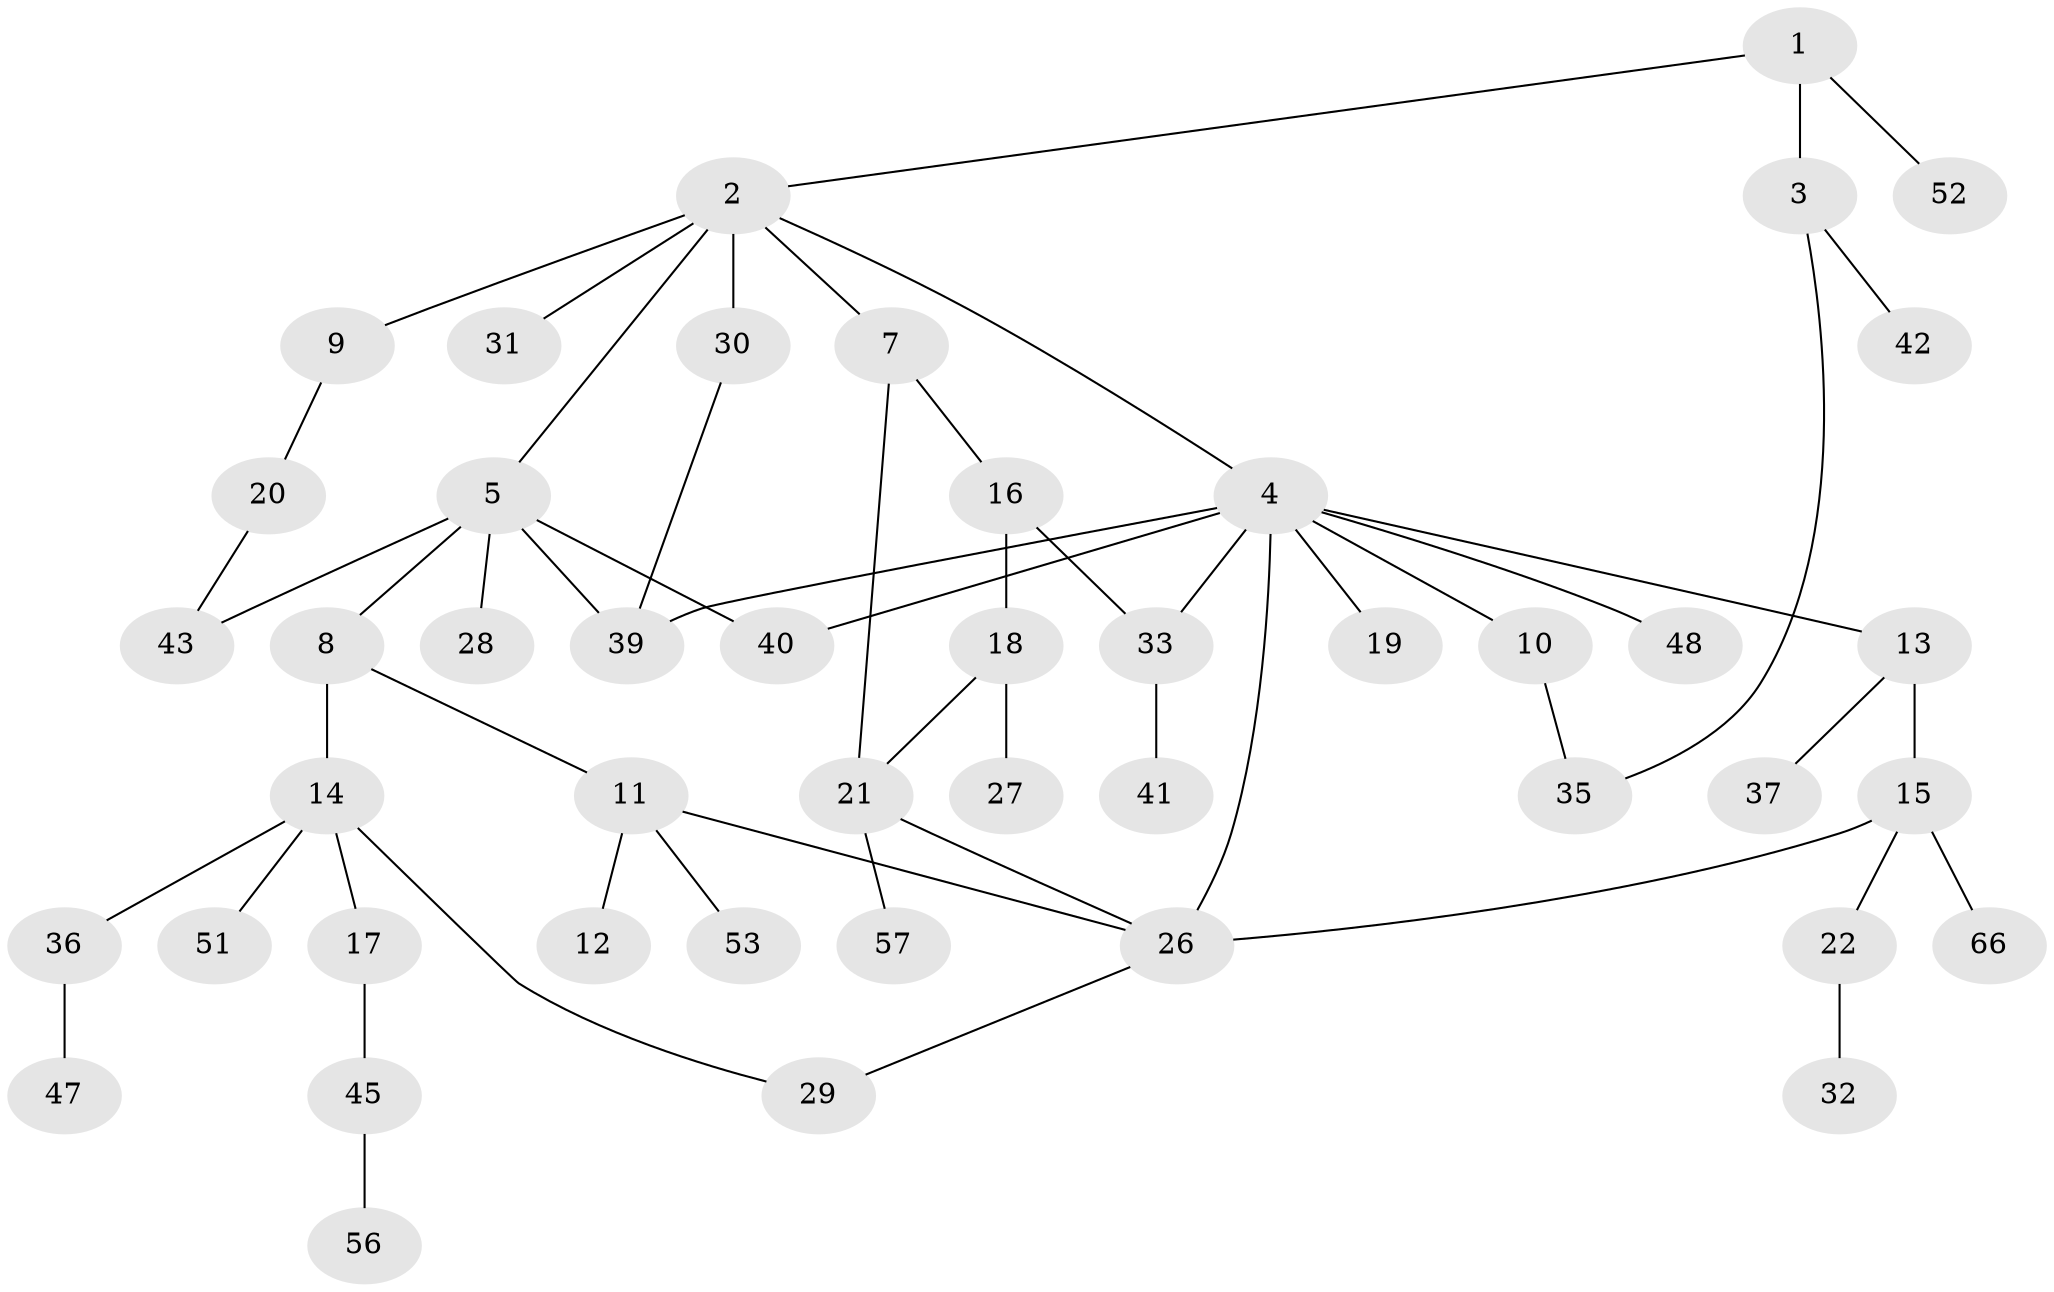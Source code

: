 // original degree distribution, {3: 0.21212121212121213, 7: 0.015151515151515152, 6: 0.030303030303030304, 4: 0.06060606060606061, 2: 0.24242424242424243, 1: 0.3787878787878788, 5: 0.06060606060606061}
// Generated by graph-tools (version 1.1) at 2025/17/03/04/25 18:17:02]
// undirected, 46 vertices, 56 edges
graph export_dot {
graph [start="1"]
  node [color=gray90,style=filled];
  1;
  2;
  3;
  4 [super="+6"];
  5 [super="+23+50"];
  7 [super="+25"];
  8;
  9;
  10;
  11;
  12;
  13;
  14;
  15;
  16;
  17;
  18;
  19;
  20 [super="+38"];
  21 [super="+64"];
  22 [super="+24"];
  26 [super="+58+55"];
  27 [super="+34"];
  28;
  29;
  30 [super="+44"];
  31;
  32;
  33;
  35 [super="+62+46+49"];
  36 [super="+60"];
  37;
  39 [super="+59"];
  40;
  41;
  42;
  43 [super="+61"];
  45;
  47;
  48;
  51 [super="+63"];
  52;
  53;
  56;
  57;
  66;
  1 -- 2;
  1 -- 3;
  1 -- 52;
  2 -- 4;
  2 -- 5;
  2 -- 7;
  2 -- 9;
  2 -- 30;
  2 -- 31;
  3 -- 35;
  3 -- 42;
  4 -- 10;
  4 -- 19;
  4 -- 48;
  4 -- 26 [weight=2];
  4 -- 33;
  4 -- 40;
  4 -- 13;
  4 -- 39;
  5 -- 8;
  5 -- 39;
  5 -- 40;
  5 -- 43;
  5 -- 28;
  7 -- 16;
  7 -- 21;
  8 -- 11;
  8 -- 14;
  9 -- 20;
  10 -- 35;
  11 -- 12;
  11 -- 26;
  11 -- 53;
  13 -- 15;
  13 -- 37;
  14 -- 17;
  14 -- 29;
  14 -- 36;
  14 -- 51;
  15 -- 22;
  15 -- 66;
  15 -- 26;
  16 -- 18;
  16 -- 33;
  17 -- 45;
  18 -- 21;
  18 -- 27;
  20 -- 43;
  21 -- 57;
  21 -- 26;
  22 -- 32;
  26 -- 29;
  30 -- 39;
  33 -- 41;
  36 -- 47;
  45 -- 56;
}

